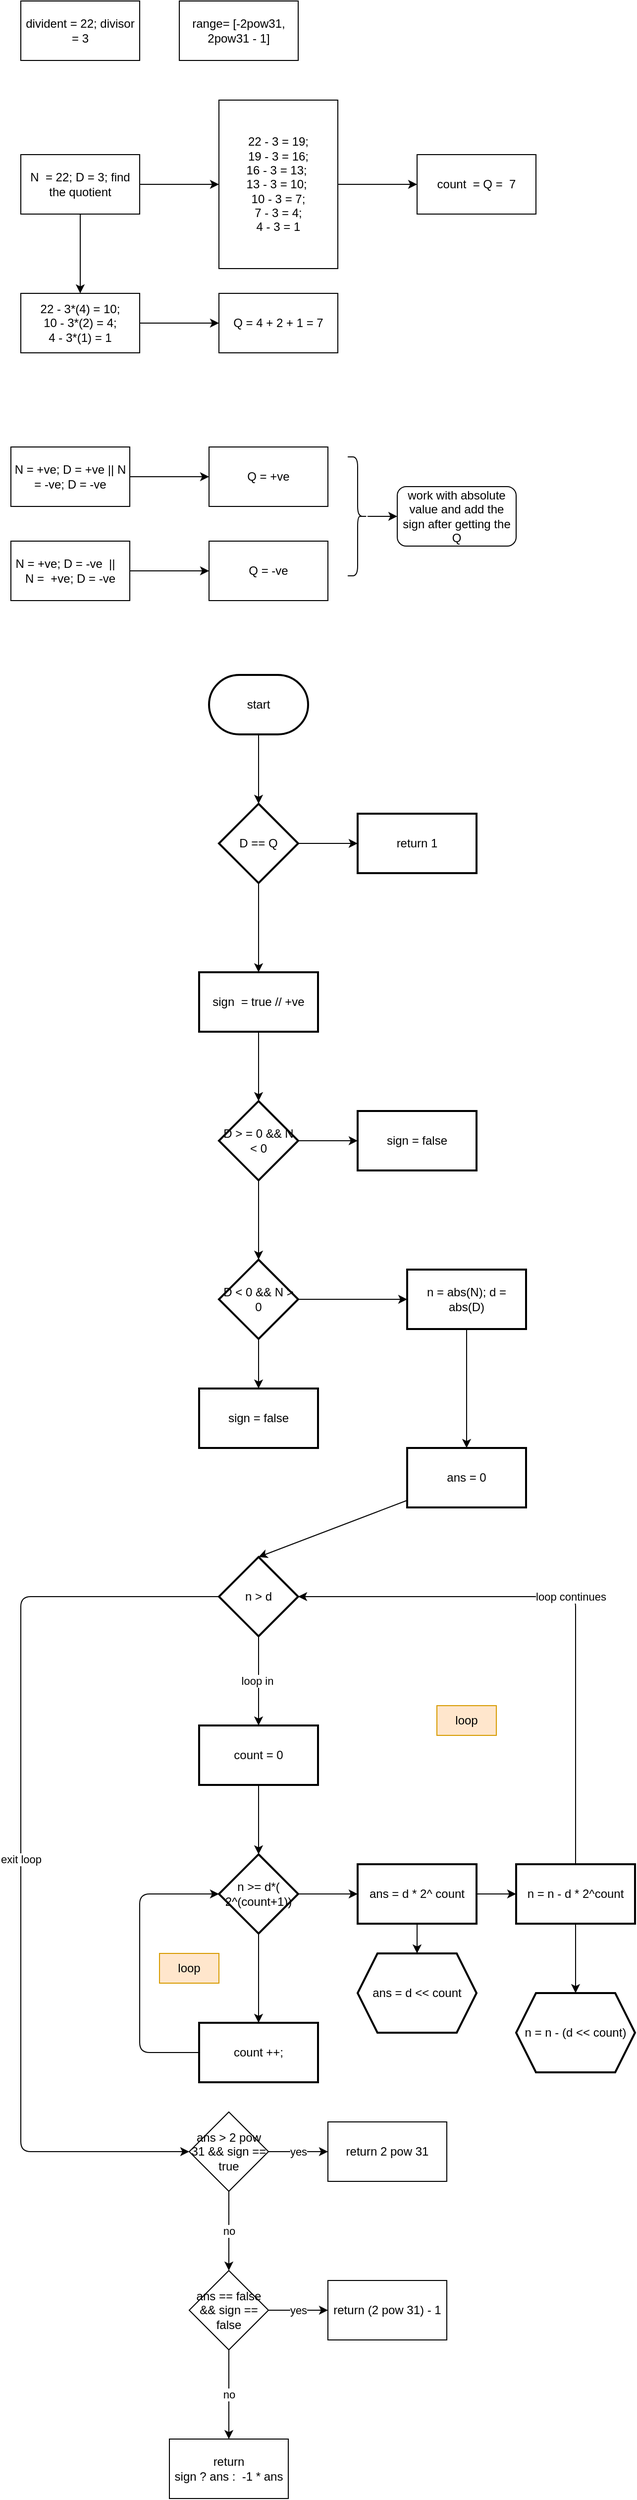 <mxfile>
    <diagram id="DZOm8ndjyCeVADfAFI6Y" name="Page-1">
        <mxGraphModel dx="1146" dy="800" grid="1" gridSize="10" guides="1" tooltips="1" connect="1" arrows="1" fold="1" page="1" pageScale="1" pageWidth="827" pageHeight="1169" math="0" shadow="0">
            <root>
                <mxCell id="0"/>
                <mxCell id="1" parent="0"/>
                <mxCell id="2" value="divident = 22; divisor = 3" style="whiteSpace=wrap;html=1;" vertex="1" parent="1">
                    <mxGeometry x="50" y="40" width="120" height="60" as="geometry"/>
                </mxCell>
                <mxCell id="3" value="range= [-2pow31, 2pow31 - 1]" style="whiteSpace=wrap;html=1;" vertex="1" parent="1">
                    <mxGeometry x="210" y="40" width="120" height="60" as="geometry"/>
                </mxCell>
                <mxCell id="4" value="" style="edgeStyle=none;html=1;" edge="1" parent="1" source="6" target="8">
                    <mxGeometry relative="1" as="geometry"/>
                </mxCell>
                <mxCell id="5" value="" style="edgeStyle=none;html=1;" edge="1" parent="1" source="6" target="11">
                    <mxGeometry relative="1" as="geometry"/>
                </mxCell>
                <mxCell id="6" value="N&amp;nbsp; = 22; D = 3; find the quotient" style="whiteSpace=wrap;html=1;" vertex="1" parent="1">
                    <mxGeometry x="50" y="195" width="120" height="60" as="geometry"/>
                </mxCell>
                <mxCell id="7" value="" style="edgeStyle=none;html=1;" edge="1" parent="1" source="8" target="9">
                    <mxGeometry relative="1" as="geometry"/>
                </mxCell>
                <mxCell id="8" value="22 - 3 = 19;&lt;div&gt;19 - 3 = 16;&lt;/div&gt;&lt;div&gt;16 - 3 = 13;&amp;nbsp;&lt;/div&gt;&lt;div&gt;13 - 3 = 10;&amp;nbsp;&lt;/div&gt;&lt;div&gt;10 - 3 = 7;&lt;/div&gt;&lt;div&gt;7 - 3 = 4;&lt;/div&gt;&lt;div&gt;4 - 3 = 1&lt;/div&gt;" style="whiteSpace=wrap;html=1;" vertex="1" parent="1">
                    <mxGeometry x="250" y="140" width="120" height="170" as="geometry"/>
                </mxCell>
                <mxCell id="9" value="count&amp;nbsp; = Q =&amp;nbsp; 7" style="whiteSpace=wrap;html=1;" vertex="1" parent="1">
                    <mxGeometry x="450" y="195" width="120" height="60" as="geometry"/>
                </mxCell>
                <mxCell id="10" value="" style="edgeStyle=none;html=1;" edge="1" parent="1" source="11" target="12">
                    <mxGeometry relative="1" as="geometry"/>
                </mxCell>
                <mxCell id="11" value="22 - 3*(4) = 10;&lt;div&gt;10 - 3*(2) = 4;&lt;/div&gt;&lt;div&gt;4 - 3*(1) = 1&lt;/div&gt;" style="whiteSpace=wrap;html=1;" vertex="1" parent="1">
                    <mxGeometry x="50" y="335" width="120" height="60" as="geometry"/>
                </mxCell>
                <mxCell id="12" value="Q = 4 + 2 + 1 = 7" style="whiteSpace=wrap;html=1;" vertex="1" parent="1">
                    <mxGeometry x="250" y="335" width="120" height="60" as="geometry"/>
                </mxCell>
                <mxCell id="13" value="" style="edgeStyle=none;html=1;" edge="1" parent="1" source="14" target="15">
                    <mxGeometry relative="1" as="geometry"/>
                </mxCell>
                <mxCell id="14" value="N = +ve; D = +ve || N = -ve; D = -ve" style="whiteSpace=wrap;html=1;" vertex="1" parent="1">
                    <mxGeometry x="40" y="490" width="120" height="60" as="geometry"/>
                </mxCell>
                <mxCell id="15" value="Q = +ve" style="whiteSpace=wrap;html=1;" vertex="1" parent="1">
                    <mxGeometry x="240" y="490" width="120" height="60" as="geometry"/>
                </mxCell>
                <mxCell id="16" value="" style="edgeStyle=none;html=1;" edge="1" parent="1" source="17" target="18">
                    <mxGeometry relative="1" as="geometry"/>
                </mxCell>
                <mxCell id="17" value="N = +ve; D = -ve&amp;nbsp; ||&amp;nbsp; &amp;nbsp; N =&amp;nbsp; +ve; D = -ve" style="whiteSpace=wrap;html=1;" vertex="1" parent="1">
                    <mxGeometry x="40" y="585" width="120" height="60" as="geometry"/>
                </mxCell>
                <mxCell id="18" value="Q = -ve" style="whiteSpace=wrap;html=1;" vertex="1" parent="1">
                    <mxGeometry x="240" y="585" width="120" height="60" as="geometry"/>
                </mxCell>
                <mxCell id="19" value="" style="edgeStyle=none;html=1;" edge="1" parent="1" source="20" target="21">
                    <mxGeometry relative="1" as="geometry"/>
                </mxCell>
                <mxCell id="20" value="" style="shape=curlyBracket;whiteSpace=wrap;html=1;rounded=1;flipH=1;labelPosition=right;verticalLabelPosition=middle;align=left;verticalAlign=middle;" vertex="1" parent="1">
                    <mxGeometry x="380" y="500" width="20" height="120" as="geometry"/>
                </mxCell>
                <mxCell id="21" value="work with absolute value and add the sign after getting the Q" style="whiteSpace=wrap;html=1;align=center;rounded=1;" vertex="1" parent="1">
                    <mxGeometry x="430" y="530" width="120" height="60" as="geometry"/>
                </mxCell>
                <mxCell id="22" value="" style="edgeStyle=none;html=1;" edge="1" parent="1" source="23" target="26">
                    <mxGeometry relative="1" as="geometry"/>
                </mxCell>
                <mxCell id="23" value="start" style="strokeWidth=2;html=1;shape=mxgraph.flowchart.terminator;whiteSpace=wrap;" vertex="1" parent="1">
                    <mxGeometry x="240" y="720" width="100" height="60" as="geometry"/>
                </mxCell>
                <mxCell id="24" value="" style="edgeStyle=none;html=1;" edge="1" parent="1" source="26" target="27">
                    <mxGeometry relative="1" as="geometry"/>
                </mxCell>
                <mxCell id="25" value="" style="edgeStyle=none;html=1;" edge="1" parent="1" source="26" target="29">
                    <mxGeometry relative="1" as="geometry"/>
                </mxCell>
                <mxCell id="26" value="D == Q" style="rhombus;whiteSpace=wrap;html=1;strokeWidth=2;" vertex="1" parent="1">
                    <mxGeometry x="250" y="850" width="80" height="80" as="geometry"/>
                </mxCell>
                <mxCell id="27" value="return 1" style="whiteSpace=wrap;html=1;strokeWidth=2;" vertex="1" parent="1">
                    <mxGeometry x="390" y="860" width="120" height="60" as="geometry"/>
                </mxCell>
                <mxCell id="28" value="" style="edgeStyle=none;html=1;" edge="1" parent="1" source="29" target="32">
                    <mxGeometry relative="1" as="geometry"/>
                </mxCell>
                <mxCell id="29" value="sign&amp;nbsp; = true // +ve" style="whiteSpace=wrap;html=1;strokeWidth=2;" vertex="1" parent="1">
                    <mxGeometry x="230" y="1020" width="120" height="60" as="geometry"/>
                </mxCell>
                <mxCell id="30" value="" style="edgeStyle=none;html=1;" edge="1" parent="1" source="32" target="33">
                    <mxGeometry relative="1" as="geometry"/>
                </mxCell>
                <mxCell id="31" value="" style="edgeStyle=none;html=1;" edge="1" parent="1" source="32" target="36">
                    <mxGeometry relative="1" as="geometry"/>
                </mxCell>
                <mxCell id="32" value="D &amp;gt; = 0 &amp;amp;&amp;amp; N &amp;lt; 0" style="rhombus;whiteSpace=wrap;html=1;strokeWidth=2;" vertex="1" parent="1">
                    <mxGeometry x="250" y="1150" width="80" height="80" as="geometry"/>
                </mxCell>
                <mxCell id="33" value="sign = false" style="whiteSpace=wrap;html=1;strokeWidth=2;" vertex="1" parent="1">
                    <mxGeometry x="390" y="1160" width="120" height="60" as="geometry"/>
                </mxCell>
                <mxCell id="34" value="" style="edgeStyle=none;html=1;" edge="1" parent="1" source="36" target="37">
                    <mxGeometry relative="1" as="geometry"/>
                </mxCell>
                <mxCell id="35" value="" style="edgeStyle=none;html=1;" edge="1" parent="1" source="36" target="39">
                    <mxGeometry relative="1" as="geometry"/>
                </mxCell>
                <mxCell id="36" value="D &amp;lt; 0 &amp;amp;&amp;amp; N &amp;gt; 0" style="rhombus;whiteSpace=wrap;html=1;strokeWidth=2;" vertex="1" parent="1">
                    <mxGeometry x="250" y="1310" width="80" height="80" as="geometry"/>
                </mxCell>
                <mxCell id="37" value="sign = false" style="whiteSpace=wrap;html=1;strokeWidth=2;" vertex="1" parent="1">
                    <mxGeometry x="230" y="1440" width="120" height="60" as="geometry"/>
                </mxCell>
                <mxCell id="38" value="" style="edgeStyle=none;html=1;" edge="1" parent="1" source="39" target="59">
                    <mxGeometry relative="1" as="geometry"/>
                </mxCell>
                <mxCell id="39" value="n = abs(N); d = abs(D)" style="whiteSpace=wrap;html=1;strokeWidth=2;" vertex="1" parent="1">
                    <mxGeometry x="440" y="1320" width="120" height="60" as="geometry"/>
                </mxCell>
                <mxCell id="40" value="loop in&amp;nbsp;" style="edgeStyle=none;html=1;" edge="1" parent="1" source="42" target="44">
                    <mxGeometry relative="1" as="geometry"/>
                </mxCell>
                <mxCell id="41" value="exit loop" style="edgeStyle=none;html=1;entryX=0;entryY=0.5;entryDx=0;entryDy=0;" edge="1" parent="1" source="42" target="64">
                    <mxGeometry relative="1" as="geometry">
                        <mxPoint x="50" y="2240" as="targetPoint"/>
                        <Array as="points">
                            <mxPoint x="50" y="1650"/>
                            <mxPoint x="50" y="2210"/>
                        </Array>
                    </mxGeometry>
                </mxCell>
                <mxCell id="42" value="n &amp;gt; d" style="rhombus;whiteSpace=wrap;html=1;strokeWidth=2;" vertex="1" parent="1">
                    <mxGeometry x="250" y="1610" width="80" height="80" as="geometry"/>
                </mxCell>
                <mxCell id="43" value="" style="edgeStyle=none;html=1;" edge="1" parent="1" source="44" target="47">
                    <mxGeometry relative="1" as="geometry"/>
                </mxCell>
                <mxCell id="44" value="count = 0" style="whiteSpace=wrap;html=1;strokeWidth=2;" vertex="1" parent="1">
                    <mxGeometry x="230" y="1780" width="120" height="60" as="geometry"/>
                </mxCell>
                <mxCell id="45" value="" style="edgeStyle=none;html=1;" edge="1" parent="1" source="47" target="49">
                    <mxGeometry relative="1" as="geometry"/>
                </mxCell>
                <mxCell id="46" value="" style="edgeStyle=none;html=1;" edge="1" parent="1" source="47" target="53">
                    <mxGeometry relative="1" as="geometry"/>
                </mxCell>
                <mxCell id="47" value="n &amp;gt;= d*( 2^(count+1))" style="rhombus;whiteSpace=wrap;html=1;strokeWidth=2;" vertex="1" parent="1">
                    <mxGeometry x="250" y="1910" width="80" height="80" as="geometry"/>
                </mxCell>
                <mxCell id="48" style="edgeStyle=none;html=1;entryX=0;entryY=0.5;entryDx=0;entryDy=0;" edge="1" parent="1" source="49" target="47">
                    <mxGeometry relative="1" as="geometry">
                        <Array as="points">
                            <mxPoint x="170" y="2110"/>
                            <mxPoint x="170" y="1950"/>
                        </Array>
                    </mxGeometry>
                </mxCell>
                <mxCell id="49" value="count ++;" style="whiteSpace=wrap;html=1;strokeWidth=2;" vertex="1" parent="1">
                    <mxGeometry x="230" y="2080" width="120" height="60" as="geometry"/>
                </mxCell>
                <mxCell id="50" value="loop" style="text;strokeColor=#d79b00;align=center;fillColor=#ffe6cc;html=1;verticalAlign=middle;whiteSpace=wrap;rounded=0;" vertex="1" parent="1">
                    <mxGeometry x="190" y="2010" width="60" height="30" as="geometry"/>
                </mxCell>
                <mxCell id="51" value="" style="edgeStyle=none;html=1;" edge="1" parent="1" source="53" target="56">
                    <mxGeometry relative="1" as="geometry"/>
                </mxCell>
                <mxCell id="52" value="" style="edgeStyle=none;html=1;" edge="1" parent="1" source="53" target="60">
                    <mxGeometry relative="1" as="geometry"/>
                </mxCell>
                <mxCell id="53" value="ans = d * 2^ count" style="whiteSpace=wrap;html=1;strokeWidth=2;" vertex="1" parent="1">
                    <mxGeometry x="390" y="1920" width="120" height="60" as="geometry"/>
                </mxCell>
                <mxCell id="54" value="loop continues" style="edgeStyle=none;html=1;entryX=1;entryY=0.5;entryDx=0;entryDy=0;" edge="1" parent="1" source="56" target="42">
                    <mxGeometry relative="1" as="geometry">
                        <mxPoint x="340" y="1650" as="targetPoint"/>
                        <Array as="points">
                            <mxPoint x="610" y="1650"/>
                        </Array>
                    </mxGeometry>
                </mxCell>
                <mxCell id="55" value="" style="edgeStyle=none;html=1;" edge="1" parent="1" source="56" target="61">
                    <mxGeometry relative="1" as="geometry"/>
                </mxCell>
                <mxCell id="56" value="n = n - d * 2^count" style="whiteSpace=wrap;html=1;strokeWidth=2;" vertex="1" parent="1">
                    <mxGeometry x="550" y="1920" width="120" height="60" as="geometry"/>
                </mxCell>
                <mxCell id="57" value="loop" style="text;strokeColor=#d79b00;align=center;fillColor=#ffe6cc;html=1;verticalAlign=middle;whiteSpace=wrap;rounded=0;" vertex="1" parent="1">
                    <mxGeometry x="470" y="1760" width="60" height="30" as="geometry"/>
                </mxCell>
                <mxCell id="58" style="edgeStyle=none;html=1;entryX=0.5;entryY=0;entryDx=0;entryDy=0;" edge="1" parent="1" source="59" target="42">
                    <mxGeometry relative="1" as="geometry"/>
                </mxCell>
                <mxCell id="59" value="ans = 0" style="whiteSpace=wrap;html=1;strokeWidth=2;" vertex="1" parent="1">
                    <mxGeometry x="440" y="1500" width="120" height="60" as="geometry"/>
                </mxCell>
                <mxCell id="60" value="ans = d &amp;lt;&amp;lt; count" style="shape=hexagon;perimeter=hexagonPerimeter2;whiteSpace=wrap;html=1;fixedSize=1;strokeWidth=2;" vertex="1" parent="1">
                    <mxGeometry x="390" y="2010" width="120" height="80" as="geometry"/>
                </mxCell>
                <mxCell id="61" value="n = n - (d &amp;lt;&amp;lt; count)" style="shape=hexagon;perimeter=hexagonPerimeter2;whiteSpace=wrap;html=1;fixedSize=1;strokeWidth=2;" vertex="1" parent="1">
                    <mxGeometry x="550" y="2050" width="120" height="80" as="geometry"/>
                </mxCell>
                <mxCell id="62" value="yes" style="edgeStyle=none;html=1;" edge="1" parent="1" source="64" target="65">
                    <mxGeometry relative="1" as="geometry"/>
                </mxCell>
                <mxCell id="63" value="no" style="edgeStyle=none;html=1;" edge="1" parent="1" source="64" target="68">
                    <mxGeometry relative="1" as="geometry"/>
                </mxCell>
                <mxCell id="64" value="ans &amp;gt; 2 pow 31 &amp;amp;&amp;amp; sign == true" style="rhombus;whiteSpace=wrap;html=1;" vertex="1" parent="1">
                    <mxGeometry x="220" y="2170" width="80" height="80" as="geometry"/>
                </mxCell>
                <mxCell id="65" value="return 2 pow 31" style="whiteSpace=wrap;html=1;" vertex="1" parent="1">
                    <mxGeometry x="360" y="2180" width="120" height="60" as="geometry"/>
                </mxCell>
                <mxCell id="66" value="yes" style="edgeStyle=none;html=1;" edge="1" parent="1" source="68" target="69">
                    <mxGeometry relative="1" as="geometry"/>
                </mxCell>
                <mxCell id="67" value="no" style="edgeStyle=none;html=1;" edge="1" parent="1" source="68" target="70">
                    <mxGeometry relative="1" as="geometry"/>
                </mxCell>
                <mxCell id="68" value="ans == false &amp;amp;&amp;amp; sign == false" style="rhombus;whiteSpace=wrap;html=1;" vertex="1" parent="1">
                    <mxGeometry x="220" y="2330" width="80" height="80" as="geometry"/>
                </mxCell>
                <mxCell id="69" value="return (2 pow 31) - 1" style="whiteSpace=wrap;html=1;" vertex="1" parent="1">
                    <mxGeometry x="360" y="2340" width="120" height="60" as="geometry"/>
                </mxCell>
                <mxCell id="70" value="return&lt;div&gt;sign ? ans :&amp;nbsp; -1 * ans&lt;/div&gt;" style="whiteSpace=wrap;html=1;" vertex="1" parent="1">
                    <mxGeometry x="200" y="2500" width="120" height="60" as="geometry"/>
                </mxCell>
            </root>
        </mxGraphModel>
    </diagram>
</mxfile>